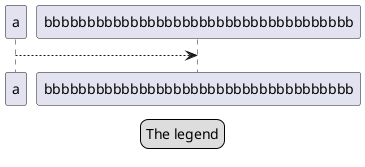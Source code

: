 {
  "sha1": "mvzhsgvbs7kg3s9sq9xfhfl0qmdnaud",
  "insertion": {
    "when": "2024-06-03T18:59:35.777Z",
    "url": "https://forum.plantuml.net/16588/style-allow-all-style-for-mainframe",
    "user": "plantuml@gmail.com"
  }
}
@startuml

legend
The legend
end legend

participant a
a --> bbbbbbbbbbbbbbbbbbbbbbbbbbbbbbbbbbbb 

@enduml
